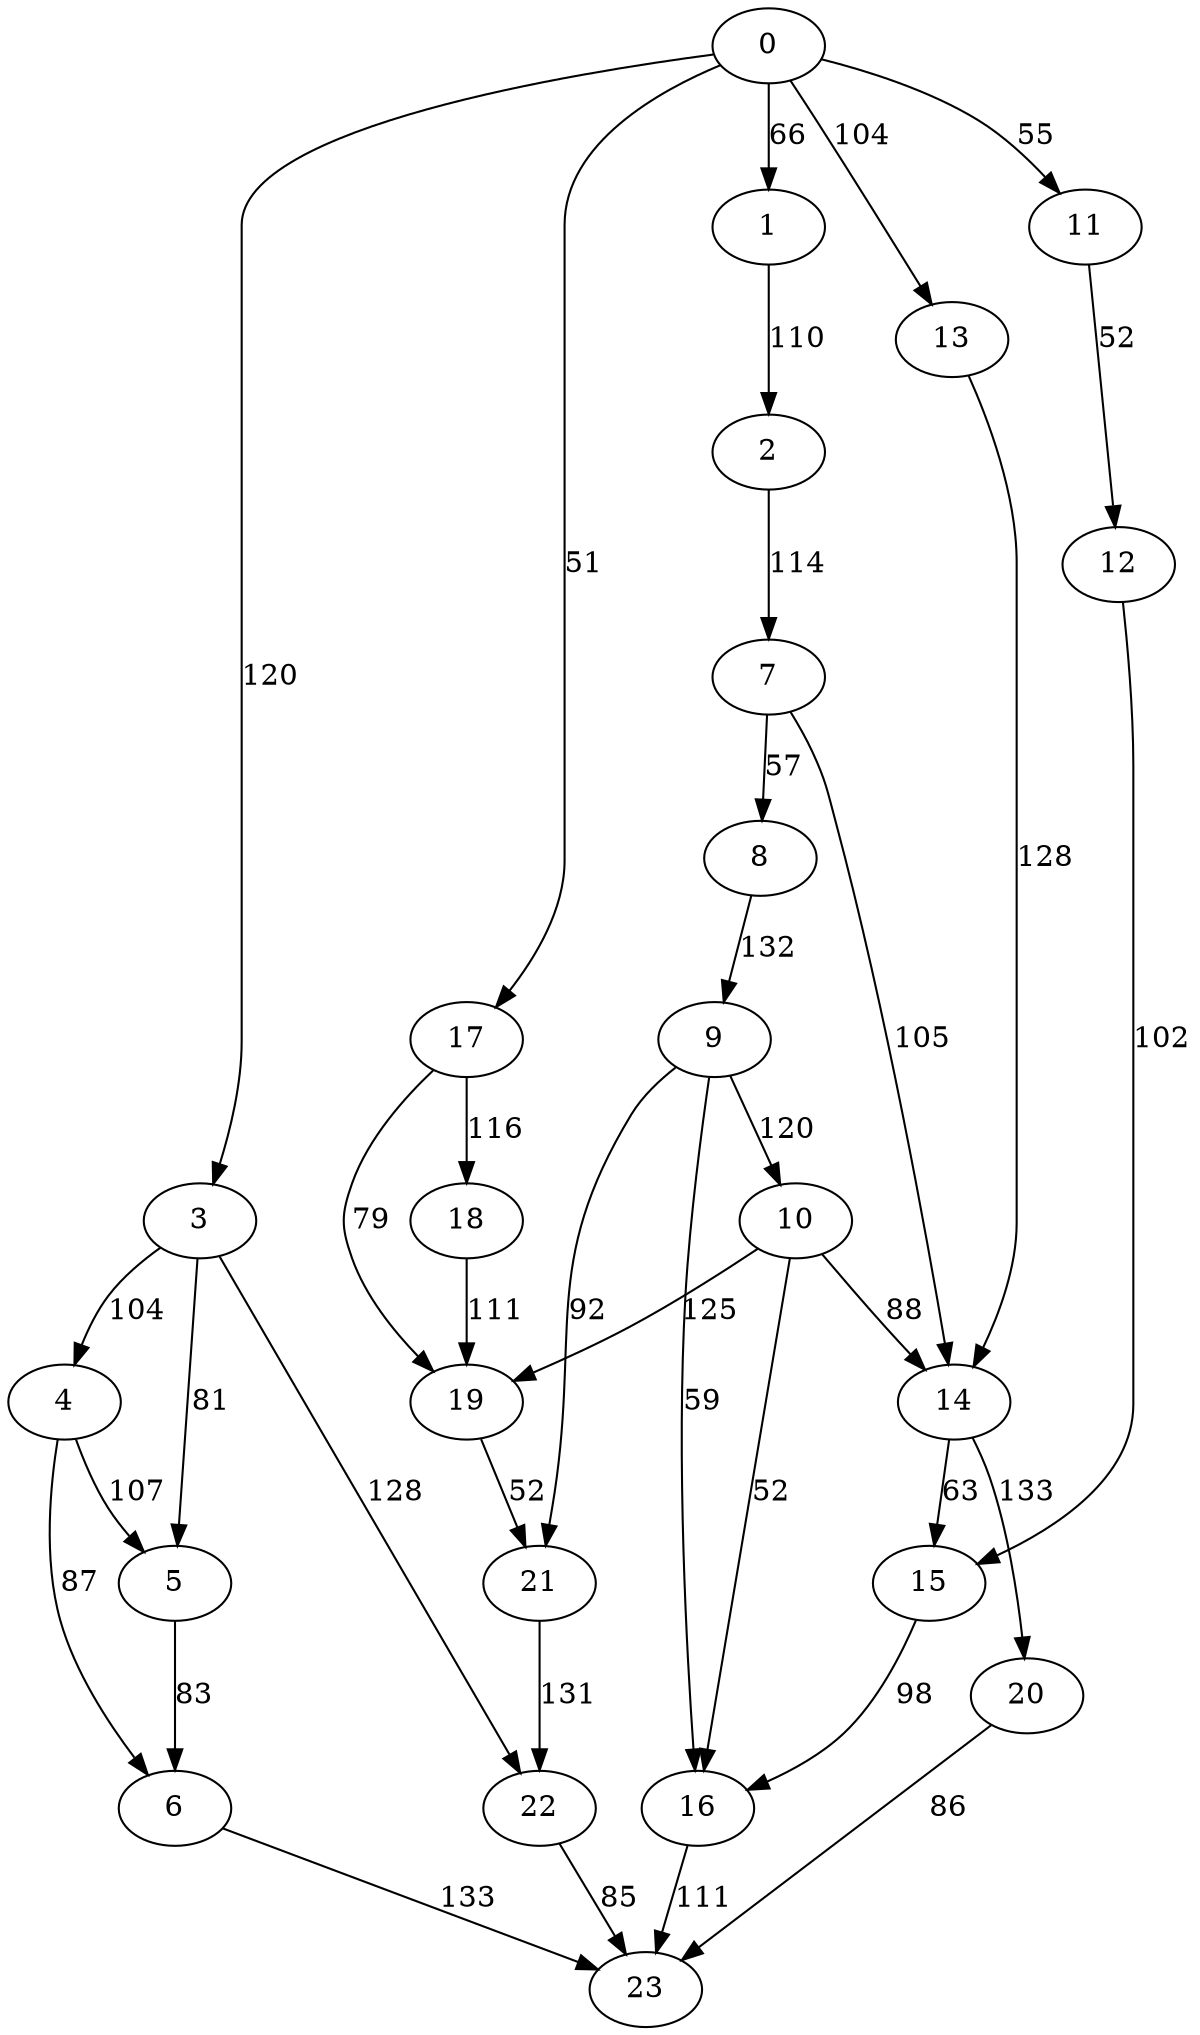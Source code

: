 digraph t20p4r7_3 {
0 -> 1 [ label = 66 ];
0 -> 3 [ label = 120 ];
0 -> 11 [ label = 55 ];
0 -> 13 [ label = 104 ];
0 -> 17 [ label = 51 ];
1 -> 2 [ label = 110 ];
2 -> 7 [ label = 114 ];
3 -> 4 [ label = 104 ];
3 -> 5 [ label = 81 ];
3 -> 22 [ label = 128 ];
4 -> 5 [ label = 107 ];
4 -> 6 [ label = 87 ];
5 -> 6 [ label = 83 ];
6 -> 23 [ label = 133 ];
7 -> 8 [ label = 57 ];
7 -> 14 [ label = 105 ];
8 -> 9 [ label = 132 ];
9 -> 10 [ label = 120 ];
9 -> 16 [ label = 59 ];
9 -> 21 [ label = 92 ];
10 -> 14 [ label = 88 ];
10 -> 16 [ label = 52 ];
10 -> 19 [ label = 125 ];
11 -> 12 [ label = 52 ];
12 -> 15 [ label = 102 ];
13 -> 14 [ label = 128 ];
14 -> 15 [ label = 63 ];
14 -> 20 [ label = 133 ];
15 -> 16 [ label = 98 ];
16 -> 23 [ label = 111 ];
17 -> 18 [ label = 116 ];
17 -> 19 [ label = 79 ];
18 -> 19 [ label = 111 ];
19 -> 21 [ label = 52 ];
20 -> 23 [ label = 86 ];
21 -> 22 [ label = 131 ];
22 -> 23 [ label = 85 ];
 }

